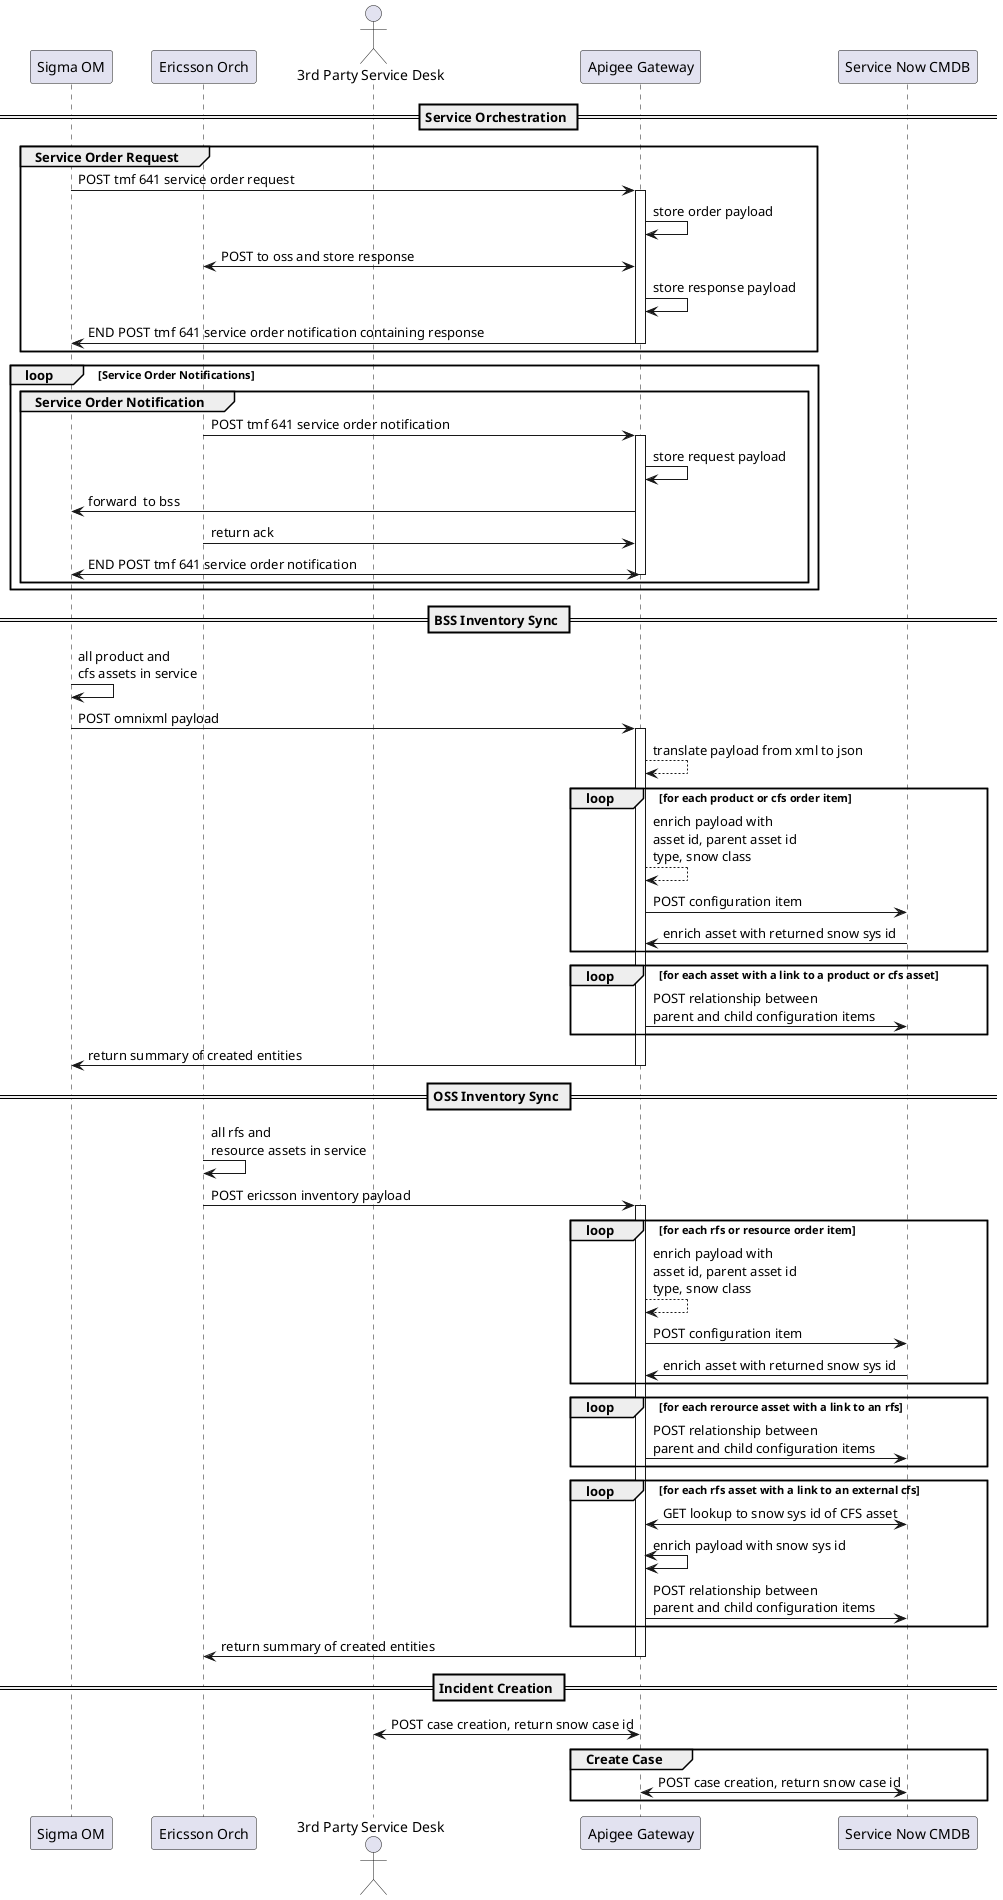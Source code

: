 @startuml
participant "Sigma OM" as sigma
participant "Ericsson Orch" as ericsson
actor "3rd Party Service Desk" as inlifeuser
participant "Apigee Gateway" as apigee
participant "Service Now CMDB" as snow

== Service Orchestration ==
group Service Order Request
    sigma -> apigee: POST tmf 641 service order request
    activate apigee
        apigee -> apigee: store order payload
        apigee <-> ericsson: POST to oss and store response
        apigee -> apigee: store response payload
        apigee -> sigma: END POST tmf 641 service order notification containing response
    deactivate apigee
end

loop Service Order Notifications
    group Service Order Notification
        ericsson -> apigee: POST tmf 641 service order notification
        activate apigee
            apigee -> apigee: store request payload
            apigee -> sigma: forward  to bss
            ericsson -> apigee: return ack 
            apigee <-> sigma: END POST tmf 641 service order notification
        deactivate apigee
    end
end

== BSS Inventory Sync ==
sigma -> sigma: all product and\ncfs assets in service
sigma -> apigee: POST omnixml payload
activate apigee
    apigee --> apigee: translate payload from xml to json
    loop for each product or cfs order item
        apigee --> apigee: enrich payload with\nasset id, parent asset id\ntype, snow class
        apigee -> snow: POST configuration item
        snow -> apigee: enrich asset with returned snow sys id
    end
    loop for each asset with a link to a product or cfs asset
        apigee -> snow: POST relationship between\nparent and child configuration items
    end
    apigee -> sigma: return summary of created entities
deactivate apigee

== OSS Inventory Sync ==
ericsson -> ericsson: all rfs and\nresource assets in service
ericsson -> apigee: POST ericsson inventory payload
activate apigee
    loop for each rfs or resource order item
        apigee --> apigee: enrich payload with\nasset id, parent asset id\ntype, snow class
        apigee -> snow: POST configuration item
    snow -> apigee: enrich asset with returned snow sys id
    end

    loop for each rerource asset with a link to an rfs
        apigee -> snow: POST relationship between\nparent and child configuration items
    end

    loop for each rfs asset with a link to an external cfs
        apigee <-> snow: GET lookup to snow sys id of CFS asset
        apigee <-> apigee: enrich payload with snow sys id
        apigee -> snow: POST relationship between\nparent and child configuration items
    end

    apigee -> ericsson: return summary of created entities
deactivate apigee

== Incident Creation ==
inlifeuser <-> apigee: POST case creation, return snow case id
group Create Case
    apigee <-> snow: POST case creation, return snow case id
end
@enduml